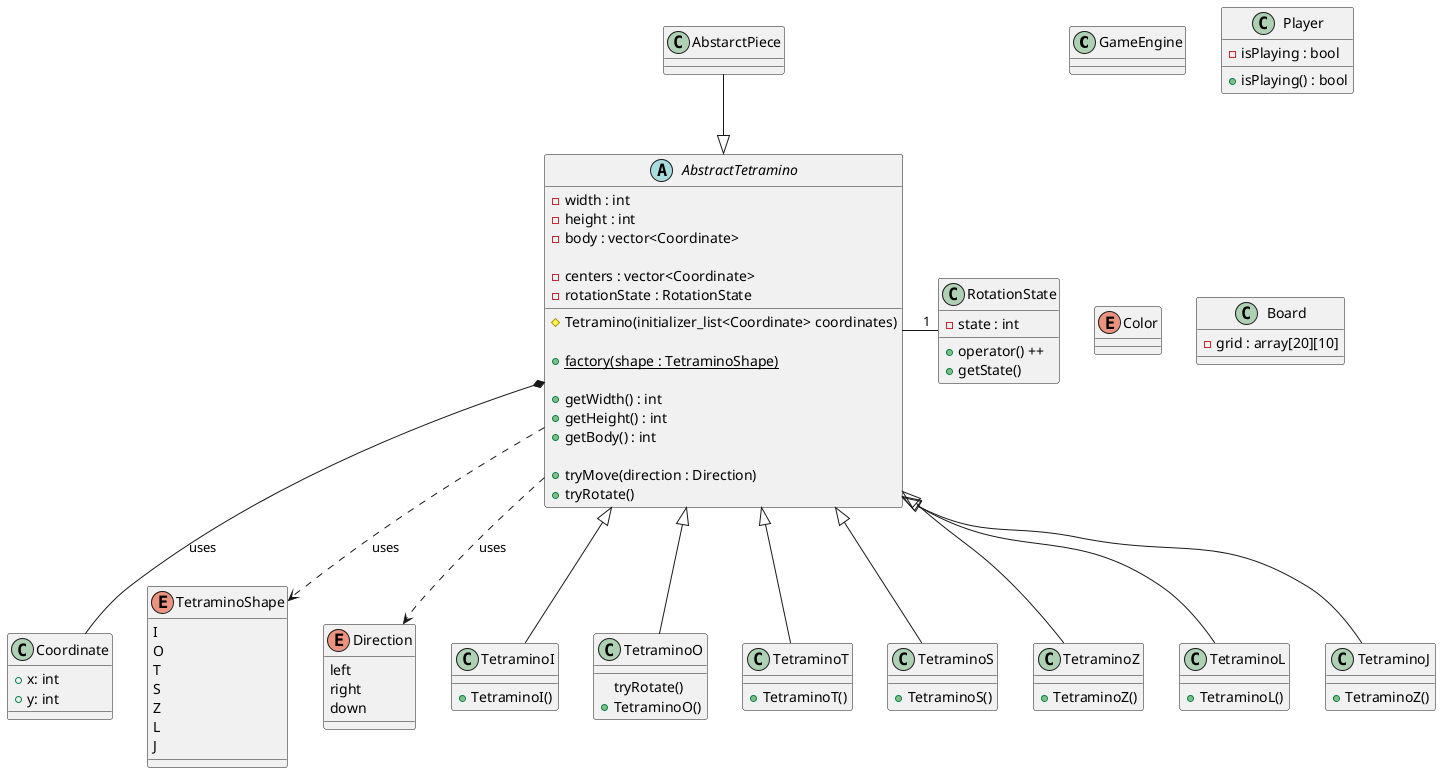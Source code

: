 @startuml Game


class GameEngine{
    
}

class Player {
    -isPlaying : bool
    +isPlaying() : bool
    
}


abstract class AbstractTetramino {
    - width : int
    - height : int
    'TODO: color ?
    - body : vector<Coordinate>

    ' coordinate of the center's for all 4 rotation states
    - centers : vector<Coordinate>
    - rotationState : RotationState

    # Tetramino(initializer_list<Coordinate> coordinates)

    ' factory
    + {static} factory(shape : TetraminoShape)

    + getWidth() : int 
    + getHeight() : int
    + getBody() : int

    + tryMove(direction : Direction)
    + tryRotate()
}



class Coordinate {
    + x: int
    + y: int
}

enum TetraminoShape {
    I
    O
    T
    S
    Z
    L
    J
}

enum Direction {
    left
    right
    down
}



class RotationState{
    - state : int 
    + operator() ++
    + getState() 

}

enum Color {

}

class Board {
    -grid : array[20][10] 
}



class TetraminoI extends AbstractTetramino { 
    +TetraminoI()
}

class TetraminoO extends AbstractTetramino { 
    'overriding'
    tryRotate()
    +TetraminoO()

}

class TetraminoT extends AbstractTetramino { 
    +TetraminoT()
}

class TetraminoS extends AbstractTetramino { 
    +TetraminoS()
}

class TetraminoZ extends AbstractTetramino { 
    +TetraminoZ()
}

class TetraminoL extends AbstractTetramino { 
    +TetraminoL()
}

class TetraminoJ extends AbstractTetramino { 
    +TetraminoZ()
}

AbstarctPiece --|> AbstractTetramino
AbstractTetramino *-- Coordinate : uses
AbstractTetramino - "1"RotationState
AbstractTetramino.-> TetraminoShape : uses
AbstractTetramino .-> Direction : uses


 
@enduml
